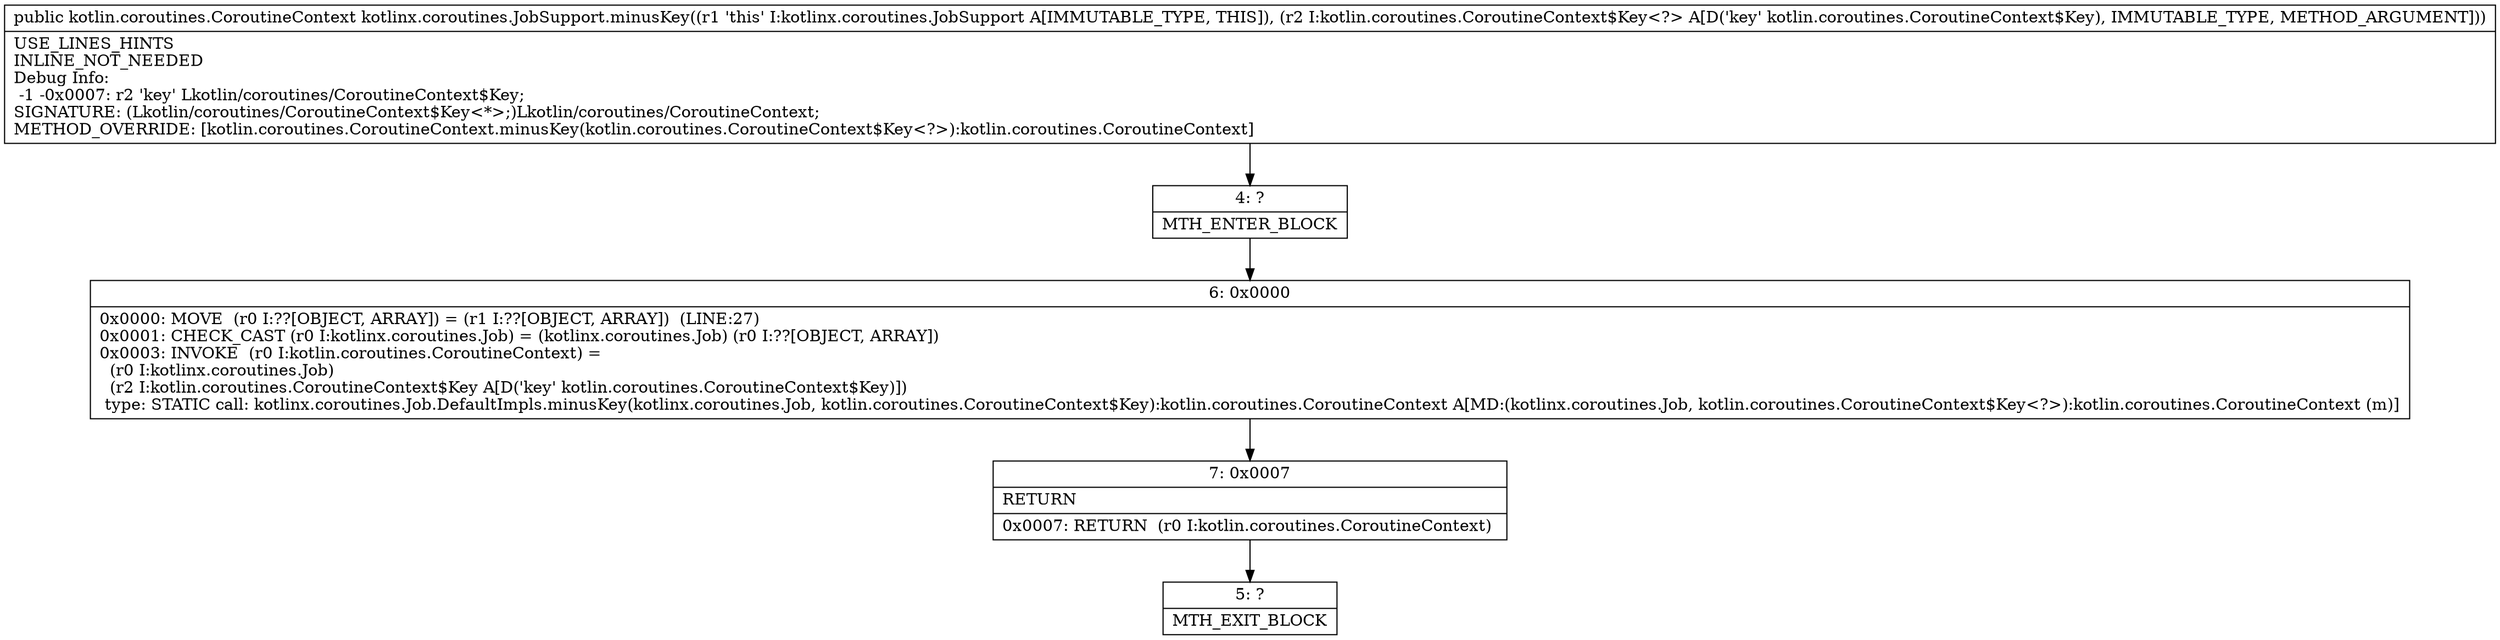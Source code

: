 digraph "CFG forkotlinx.coroutines.JobSupport.minusKey(Lkotlin\/coroutines\/CoroutineContext$Key;)Lkotlin\/coroutines\/CoroutineContext;" {
Node_4 [shape=record,label="{4\:\ ?|MTH_ENTER_BLOCK\l}"];
Node_6 [shape=record,label="{6\:\ 0x0000|0x0000: MOVE  (r0 I:??[OBJECT, ARRAY]) = (r1 I:??[OBJECT, ARRAY])  (LINE:27)\l0x0001: CHECK_CAST (r0 I:kotlinx.coroutines.Job) = (kotlinx.coroutines.Job) (r0 I:??[OBJECT, ARRAY]) \l0x0003: INVOKE  (r0 I:kotlin.coroutines.CoroutineContext) = \l  (r0 I:kotlinx.coroutines.Job)\l  (r2 I:kotlin.coroutines.CoroutineContext$Key A[D('key' kotlin.coroutines.CoroutineContext$Key)])\l type: STATIC call: kotlinx.coroutines.Job.DefaultImpls.minusKey(kotlinx.coroutines.Job, kotlin.coroutines.CoroutineContext$Key):kotlin.coroutines.CoroutineContext A[MD:(kotlinx.coroutines.Job, kotlin.coroutines.CoroutineContext$Key\<?\>):kotlin.coroutines.CoroutineContext (m)]\l}"];
Node_7 [shape=record,label="{7\:\ 0x0007|RETURN\l|0x0007: RETURN  (r0 I:kotlin.coroutines.CoroutineContext) \l}"];
Node_5 [shape=record,label="{5\:\ ?|MTH_EXIT_BLOCK\l}"];
MethodNode[shape=record,label="{public kotlin.coroutines.CoroutineContext kotlinx.coroutines.JobSupport.minusKey((r1 'this' I:kotlinx.coroutines.JobSupport A[IMMUTABLE_TYPE, THIS]), (r2 I:kotlin.coroutines.CoroutineContext$Key\<?\> A[D('key' kotlin.coroutines.CoroutineContext$Key), IMMUTABLE_TYPE, METHOD_ARGUMENT]))  | USE_LINES_HINTS\lINLINE_NOT_NEEDED\lDebug Info:\l  \-1 \-0x0007: r2 'key' Lkotlin\/coroutines\/CoroutineContext$Key;\lSIGNATURE: (Lkotlin\/coroutines\/CoroutineContext$Key\<*\>;)Lkotlin\/coroutines\/CoroutineContext;\lMETHOD_OVERRIDE: [kotlin.coroutines.CoroutineContext.minusKey(kotlin.coroutines.CoroutineContext$Key\<?\>):kotlin.coroutines.CoroutineContext]\l}"];
MethodNode -> Node_4;Node_4 -> Node_6;
Node_6 -> Node_7;
Node_7 -> Node_5;
}

